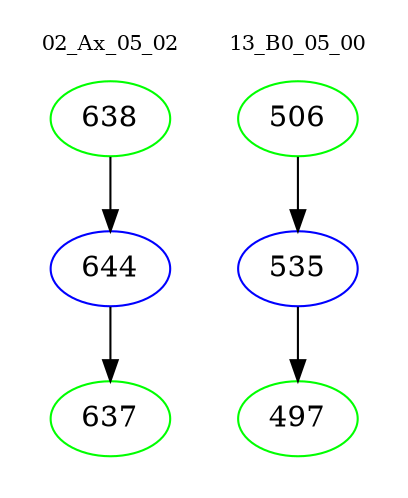 digraph{
subgraph cluster_0 {
color = white
label = "02_Ax_05_02";
fontsize=10;
T0_638 [label="638", color="green"]
T0_638 -> T0_644 [color="black"]
T0_644 [label="644", color="blue"]
T0_644 -> T0_637 [color="black"]
T0_637 [label="637", color="green"]
}
subgraph cluster_1 {
color = white
label = "13_B0_05_00";
fontsize=10;
T1_506 [label="506", color="green"]
T1_506 -> T1_535 [color="black"]
T1_535 [label="535", color="blue"]
T1_535 -> T1_497 [color="black"]
T1_497 [label="497", color="green"]
}
}
